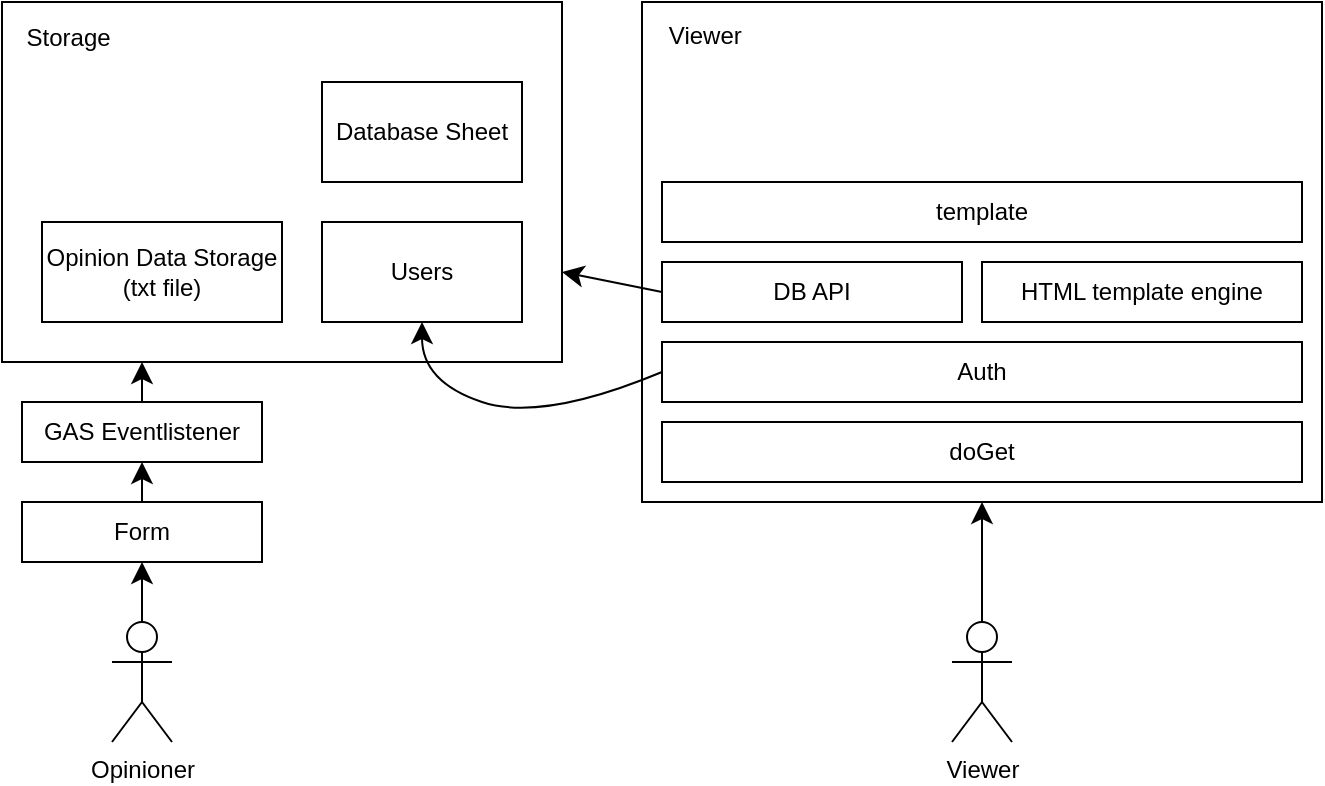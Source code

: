 <mxfile version="27.2.0">
  <diagram name="Page-1" id="cHRDMyTGD_ESkzY9gLPF">
    <mxGraphModel dx="719" dy="690" grid="1" gridSize="10" guides="1" tooltips="1" connect="1" arrows="1" fold="1" page="1" pageScale="1" pageWidth="850" pageHeight="1100" math="0" shadow="0">
      <root>
        <mxCell id="0" />
        <mxCell id="1" parent="0" />
        <mxCell id="P3A-uFCwaK7npJCqHC7t-20" value="Storage&amp;nbsp; &amp;nbsp; &amp;nbsp; &amp;nbsp; &amp;nbsp; &amp;nbsp; &amp;nbsp; &amp;nbsp; &amp;nbsp; &amp;nbsp; &amp;nbsp; &amp;nbsp; &amp;nbsp; &amp;nbsp; &amp;nbsp; &amp;nbsp; &amp;nbsp; &amp;nbsp; &amp;nbsp; &amp;nbsp; &amp;nbsp; &amp;nbsp; &amp;nbsp; &amp;nbsp; &amp;nbsp; &amp;nbsp; &amp;nbsp; &amp;nbsp; &amp;nbsp; &amp;nbsp; &amp;nbsp; &amp;nbsp;&amp;nbsp;&lt;div&gt;&lt;br&gt;&lt;/div&gt;&lt;div&gt;&lt;br&gt;&lt;/div&gt;&lt;div&gt;&lt;br&gt;&lt;/div&gt;&lt;div&gt;&lt;br&gt;&lt;/div&gt;&lt;div&gt;&lt;br&gt;&lt;/div&gt;&lt;div&gt;&lt;br&gt;&lt;/div&gt;&lt;div&gt;&lt;br&gt;&lt;/div&gt;&lt;div&gt;&lt;br&gt;&lt;/div&gt;&lt;div&gt;&lt;br&gt;&lt;/div&gt;&lt;div&gt;&lt;br&gt;&lt;/div&gt;" style="rounded=0;whiteSpace=wrap;html=1;" vertex="1" parent="1">
          <mxGeometry x="40" y="130" width="280" height="180" as="geometry" />
        </mxCell>
        <mxCell id="P3A-uFCwaK7npJCqHC7t-25" style="edgeStyle=none;curved=1;rounded=0;orthogonalLoop=1;jettySize=auto;html=1;entryX=0.5;entryY=1;entryDx=0;entryDy=0;fontSize=12;startSize=8;endSize=8;" edge="1" parent="1" source="ynM9vg0t6gELt2GVZ1Xw-1" target="P3A-uFCwaK7npJCqHC7t-24">
          <mxGeometry relative="1" as="geometry" />
        </mxCell>
        <mxCell id="ynM9vg0t6gELt2GVZ1Xw-1" value="Form" style="rounded=0;whiteSpace=wrap;html=1;" parent="1" vertex="1">
          <mxGeometry x="50" y="380" width="120" height="30" as="geometry" />
        </mxCell>
        <mxCell id="P3A-uFCwaK7npJCqHC7t-5" style="edgeStyle=none;curved=1;rounded=0;orthogonalLoop=1;jettySize=auto;html=1;entryX=0.5;entryY=1;entryDx=0;entryDy=0;fontSize=12;startSize=8;endSize=8;" edge="1" parent="1" source="P3A-uFCwaK7npJCqHC7t-2" target="ynM9vg0t6gELt2GVZ1Xw-1">
          <mxGeometry relative="1" as="geometry" />
        </mxCell>
        <mxCell id="P3A-uFCwaK7npJCqHC7t-2" value="Opinioner" style="shape=umlActor;verticalLabelPosition=bottom;verticalAlign=top;html=1;outlineConnect=0;" vertex="1" parent="1">
          <mxGeometry x="95" y="440" width="30" height="60" as="geometry" />
        </mxCell>
        <mxCell id="P3A-uFCwaK7npJCqHC7t-7" value="Database Sheet" style="rounded=0;whiteSpace=wrap;html=1;" vertex="1" parent="1">
          <mxGeometry x="200" y="170" width="100" height="50" as="geometry" />
        </mxCell>
        <mxCell id="P3A-uFCwaK7npJCqHC7t-8" value="Opinion Data Storage&lt;div&gt;(txt file)&lt;/div&gt;" style="rounded=0;whiteSpace=wrap;html=1;" vertex="1" parent="1">
          <mxGeometry x="60" y="240" width="120" height="50" as="geometry" />
        </mxCell>
        <mxCell id="P3A-uFCwaK7npJCqHC7t-19" value="" style="group" vertex="1" connectable="0" parent="1">
          <mxGeometry x="360" y="130" width="340" height="250" as="geometry" />
        </mxCell>
        <mxCell id="P3A-uFCwaK7npJCqHC7t-11" value="Viewer&amp;nbsp; &amp;nbsp; &amp;nbsp; &amp;nbsp; &amp;nbsp; &amp;nbsp; &amp;nbsp; &amp;nbsp; &amp;nbsp; &amp;nbsp; &amp;nbsp; &amp;nbsp; &amp;nbsp; &amp;nbsp; &amp;nbsp; &amp;nbsp; &amp;nbsp; &amp;nbsp; &amp;nbsp; &amp;nbsp; &amp;nbsp; &amp;nbsp; &amp;nbsp; &amp;nbsp; &amp;nbsp; &amp;nbsp; &amp;nbsp; &amp;nbsp; &amp;nbsp; &amp;nbsp; &amp;nbsp; &amp;nbsp; &amp;nbsp; &amp;nbsp; &amp;nbsp; &amp;nbsp; &amp;nbsp; &amp;nbsp; &amp;nbsp; &amp;nbsp; &amp;nbsp; &amp;nbsp;&lt;div&gt;&lt;br&gt;&lt;/div&gt;&lt;div&gt;&lt;br&gt;&lt;/div&gt;&lt;div&gt;&lt;br&gt;&lt;/div&gt;&lt;div&gt;&lt;br&gt;&lt;/div&gt;&lt;div&gt;&lt;br&gt;&lt;/div&gt;&lt;div&gt;&lt;br&gt;&lt;/div&gt;&lt;div&gt;&lt;br&gt;&lt;/div&gt;&lt;div&gt;&lt;br&gt;&lt;/div&gt;&lt;div&gt;&lt;br&gt;&lt;/div&gt;&lt;div&gt;&lt;br&gt;&lt;/div&gt;&lt;div&gt;&lt;br&gt;&lt;/div&gt;&lt;div&gt;&lt;br&gt;&lt;/div&gt;&lt;div&gt;&lt;br&gt;&lt;/div&gt;&lt;div&gt;&lt;br&gt;&lt;/div&gt;&lt;div&gt;&lt;br&gt;&lt;/div&gt;" style="rounded=0;whiteSpace=wrap;html=1;" vertex="1" parent="P3A-uFCwaK7npJCqHC7t-19">
          <mxGeometry width="340" height="250" as="geometry" />
        </mxCell>
        <mxCell id="P3A-uFCwaK7npJCqHC7t-12" value="Auth" style="rounded=0;whiteSpace=wrap;html=1;" vertex="1" parent="P3A-uFCwaK7npJCqHC7t-19">
          <mxGeometry x="10" y="170" width="320" height="30" as="geometry" />
        </mxCell>
        <mxCell id="P3A-uFCwaK7npJCqHC7t-14" value="DB API" style="rounded=0;whiteSpace=wrap;html=1;" vertex="1" parent="P3A-uFCwaK7npJCqHC7t-19">
          <mxGeometry x="10" y="130" width="150" height="30" as="geometry" />
        </mxCell>
        <mxCell id="P3A-uFCwaK7npJCqHC7t-16" value="doGet" style="rounded=0;whiteSpace=wrap;html=1;" vertex="1" parent="P3A-uFCwaK7npJCqHC7t-19">
          <mxGeometry x="10" y="210" width="320" height="30" as="geometry" />
        </mxCell>
        <mxCell id="P3A-uFCwaK7npJCqHC7t-17" value="HTML template engine" style="rounded=0;whiteSpace=wrap;html=1;" vertex="1" parent="P3A-uFCwaK7npJCqHC7t-19">
          <mxGeometry x="170" y="130" width="160" height="30" as="geometry" />
        </mxCell>
        <mxCell id="P3A-uFCwaK7npJCqHC7t-18" value="template" style="rounded=0;whiteSpace=wrap;html=1;" vertex="1" parent="P3A-uFCwaK7npJCqHC7t-19">
          <mxGeometry x="10" y="90" width="320" height="30" as="geometry" />
        </mxCell>
        <mxCell id="P3A-uFCwaK7npJCqHC7t-21" style="edgeStyle=none;curved=1;rounded=0;orthogonalLoop=1;jettySize=auto;html=1;entryX=1;entryY=0.75;entryDx=0;entryDy=0;fontSize=12;startSize=8;endSize=8;exitX=0;exitY=0.5;exitDx=0;exitDy=0;" edge="1" parent="1" source="P3A-uFCwaK7npJCqHC7t-14" target="P3A-uFCwaK7npJCqHC7t-20">
          <mxGeometry relative="1" as="geometry" />
        </mxCell>
        <mxCell id="P3A-uFCwaK7npJCqHC7t-26" style="edgeStyle=none;curved=1;rounded=0;orthogonalLoop=1;jettySize=auto;html=1;entryX=0.25;entryY=1;entryDx=0;entryDy=0;fontSize=12;startSize=8;endSize=8;" edge="1" parent="1" source="P3A-uFCwaK7npJCqHC7t-24" target="P3A-uFCwaK7npJCqHC7t-20">
          <mxGeometry relative="1" as="geometry" />
        </mxCell>
        <mxCell id="P3A-uFCwaK7npJCqHC7t-24" value="GAS Eventlistener" style="rounded=0;whiteSpace=wrap;html=1;" vertex="1" parent="1">
          <mxGeometry x="50" y="330" width="120" height="30" as="geometry" />
        </mxCell>
        <mxCell id="P3A-uFCwaK7npJCqHC7t-29" style="edgeStyle=none;curved=1;rounded=0;orthogonalLoop=1;jettySize=auto;html=1;fontSize=12;startSize=8;endSize=8;" edge="1" parent="1" source="P3A-uFCwaK7npJCqHC7t-27">
          <mxGeometry relative="1" as="geometry">
            <mxPoint x="530" y="380" as="targetPoint" />
          </mxGeometry>
        </mxCell>
        <mxCell id="P3A-uFCwaK7npJCqHC7t-27" value="Viewer" style="shape=umlActor;verticalLabelPosition=bottom;verticalAlign=top;html=1;outlineConnect=0;" vertex="1" parent="1">
          <mxGeometry x="515" y="440" width="30" height="60" as="geometry" />
        </mxCell>
        <mxCell id="P3A-uFCwaK7npJCqHC7t-30" value="Users" style="rounded=0;whiteSpace=wrap;html=1;" vertex="1" parent="1">
          <mxGeometry x="200" y="240" width="100" height="50" as="geometry" />
        </mxCell>
        <mxCell id="P3A-uFCwaK7npJCqHC7t-31" style="edgeStyle=none;curved=1;rounded=0;orthogonalLoop=1;jettySize=auto;html=1;entryX=0.5;entryY=1;entryDx=0;entryDy=0;fontSize=12;startSize=8;endSize=8;exitX=0;exitY=0.5;exitDx=0;exitDy=0;" edge="1" parent="1" source="P3A-uFCwaK7npJCqHC7t-12" target="P3A-uFCwaK7npJCqHC7t-30">
          <mxGeometry relative="1" as="geometry">
            <Array as="points">
              <mxPoint x="310" y="340" />
              <mxPoint x="250" y="320" />
            </Array>
          </mxGeometry>
        </mxCell>
      </root>
    </mxGraphModel>
  </diagram>
</mxfile>
